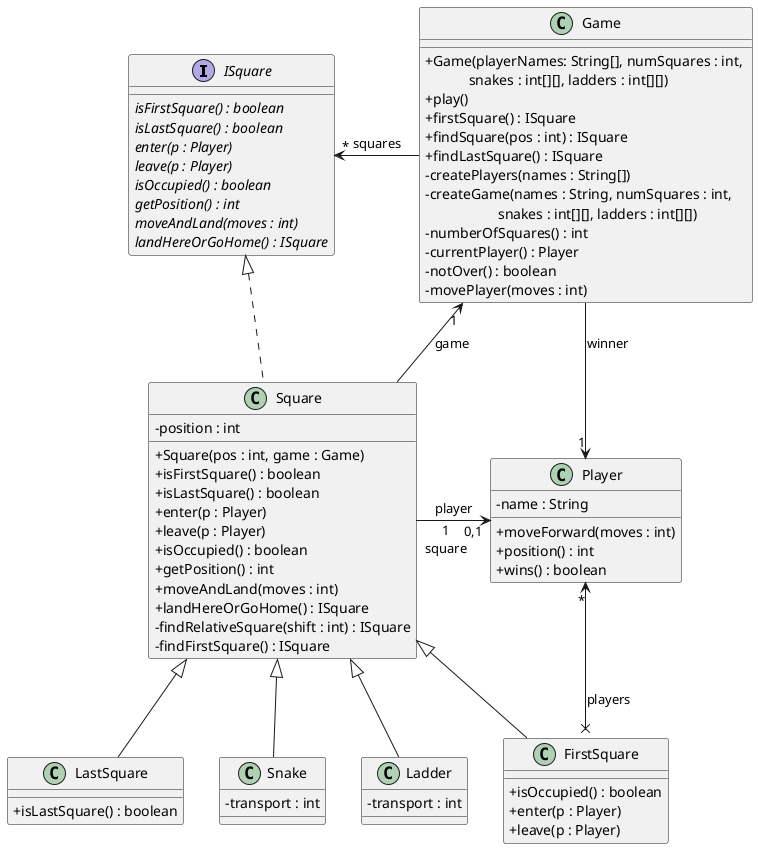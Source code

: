 @startuml 

skinparam classAttributeIconSize 0
skinparam linetype polyline

interface ISquare {
    {abstract} isFirstSquare() : boolean
    {abstract} isLastSquare() : boolean
    {abstract} enter(p : Player)
    {abstract} leave(p : Player)
    {abstract} isOccupied() : boolean
    {abstract} getPosition() : int
    {abstract} moveAndLand(moves : int)
    {abstract} landHereOrGoHome() : ISquare
}

class Square implements ISquare {
    - position : int
    + Square(pos : int, game : Game)
    + isFirstSquare() : boolean
    + isLastSquare() : boolean
    + enter(p : Player)
    + leave(p : Player)
    + isOccupied() : boolean
    + getPosition() : int
    + moveAndLand(moves : int)
    + landHereOrGoHome() : ISquare
    - findRelativeSquare(shift : int) : ISquare
    - findFirstSquare() : ISquare
}

class Player {
- name : String
+ moveForward(moves : int)
+ position() : int 
+ wins() : boolean
}

class Game {
+ Game(playerNames: String[], numSquares : int, \n\t    snakes : int[][], ladders : int[][])
+ play()
+ firstSquare() : ISquare 
+ findSquare(pos : int) : ISquare
+ findLastSquare() : ISquare
- createPlayers(names : String[])
- createGame(names : String, numSquares : int, \n\t\t    snakes : int[][], ladders : int[][]) 
- numberOfSquares() : int
- currentPlayer() : Player 
- notOver() : boolean 
- movePlayer(moves : int)
}

class LastSquare extends Square {
    + isLastSquare() : boolean
}

class Snake extends Square {
    - transport : int
}

class Ladder extends Square {
    - transport : int
}

class FirstSquare extends Square {
    + isOccupied() : boolean
    + enter(p : Player)
    + leave(p : Player)
}

Square -up-> "1" Game : game
Game --left--> "*" ISquare : squares
Square "1\nsquare" ----right----> "0,1\n" Player : player
Game -down-> "1" Player : winner
FirstSquare x-up-> "*" Player : players
@enduml